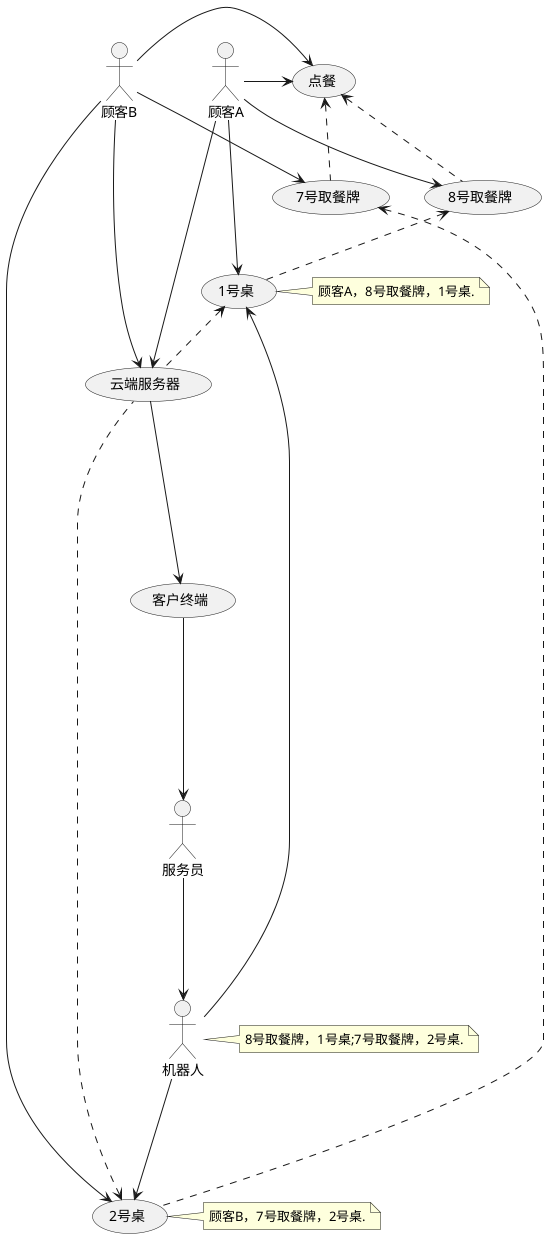 @startuml
:顾客A: as CA
:顾客B: as CB
:服务员: as W
:机器人: as R
(8号取餐牌) as num8
(7号取餐牌) as num7
(1号桌) as desk01
(2号桌) as desk02
(云端服务器) as service
(客户终端) as C


CA-> (点餐)
CA-> (num8)
CA-> (desk01)
CA-> (service)
(点餐) <..(num8)
(num8) <.. (desk01)
desk01 <.. service

CB-> (点餐)
CB-> (num7)
CB-> (desk02)
CB-> (service)
点餐 <.. (num7)
(num7) <.. (desk02)
desk02 <.. service

service ----> C
C ----> W
W ---> R

note right of desk01 : 顾客A，8号取餐牌，1号桌.
note right of desk02 : 顾客B，7号取餐牌，2号桌.
note right of R:8号取餐牌，1号桌;7号取餐牌，2号桌.
R ---> (desk01)
R ---> (desk02)
@enduml